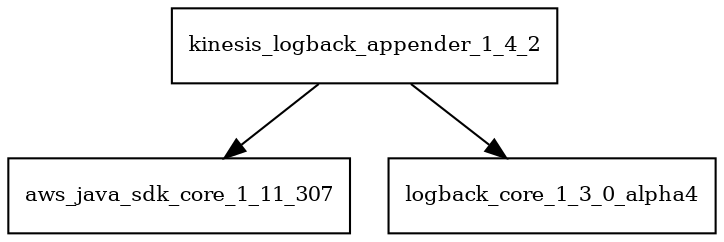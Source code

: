digraph kinesis_logback_appender_1_4_2_dependencies {
  node [shape = box, fontsize=10.0];
  kinesis_logback_appender_1_4_2 -> aws_java_sdk_core_1_11_307;
  kinesis_logback_appender_1_4_2 -> logback_core_1_3_0_alpha4;
}
